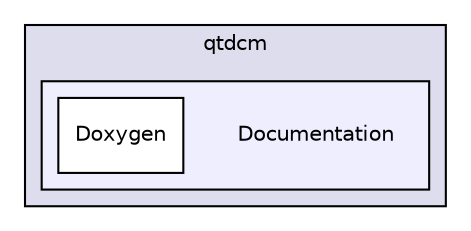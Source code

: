 digraph "/home/aabadie/softs/src/medinria/qtdcm/Documentation/" {
  compound=true
  node [ fontsize="10", fontname="Helvetica"];
  edge [ labelfontsize="10", labelfontname="Helvetica"];
  subgraph clusterdir_aa5186e7b77d3a9fe6a15d95d9d7ddf4 {
    graph [ bgcolor="#ddddee", pencolor="black", label="qtdcm" fontname="Helvetica", fontsize="10", URL="dir_aa5186e7b77d3a9fe6a15d95d9d7ddf4.html"]
  subgraph clusterdir_7240596cda56f37aea5f0e81846e53ad {
    graph [ bgcolor="#eeeeff", pencolor="black", label="" URL="dir_7240596cda56f37aea5f0e81846e53ad.html"];
    dir_7240596cda56f37aea5f0e81846e53ad [shape=plaintext label="Documentation"];
    dir_5e7fda6b4367814e941593eb393c2a7c [shape=box label="Doxygen" color="black" fillcolor="white" style="filled" URL="dir_5e7fda6b4367814e941593eb393c2a7c.html"];
  }
  }
}
